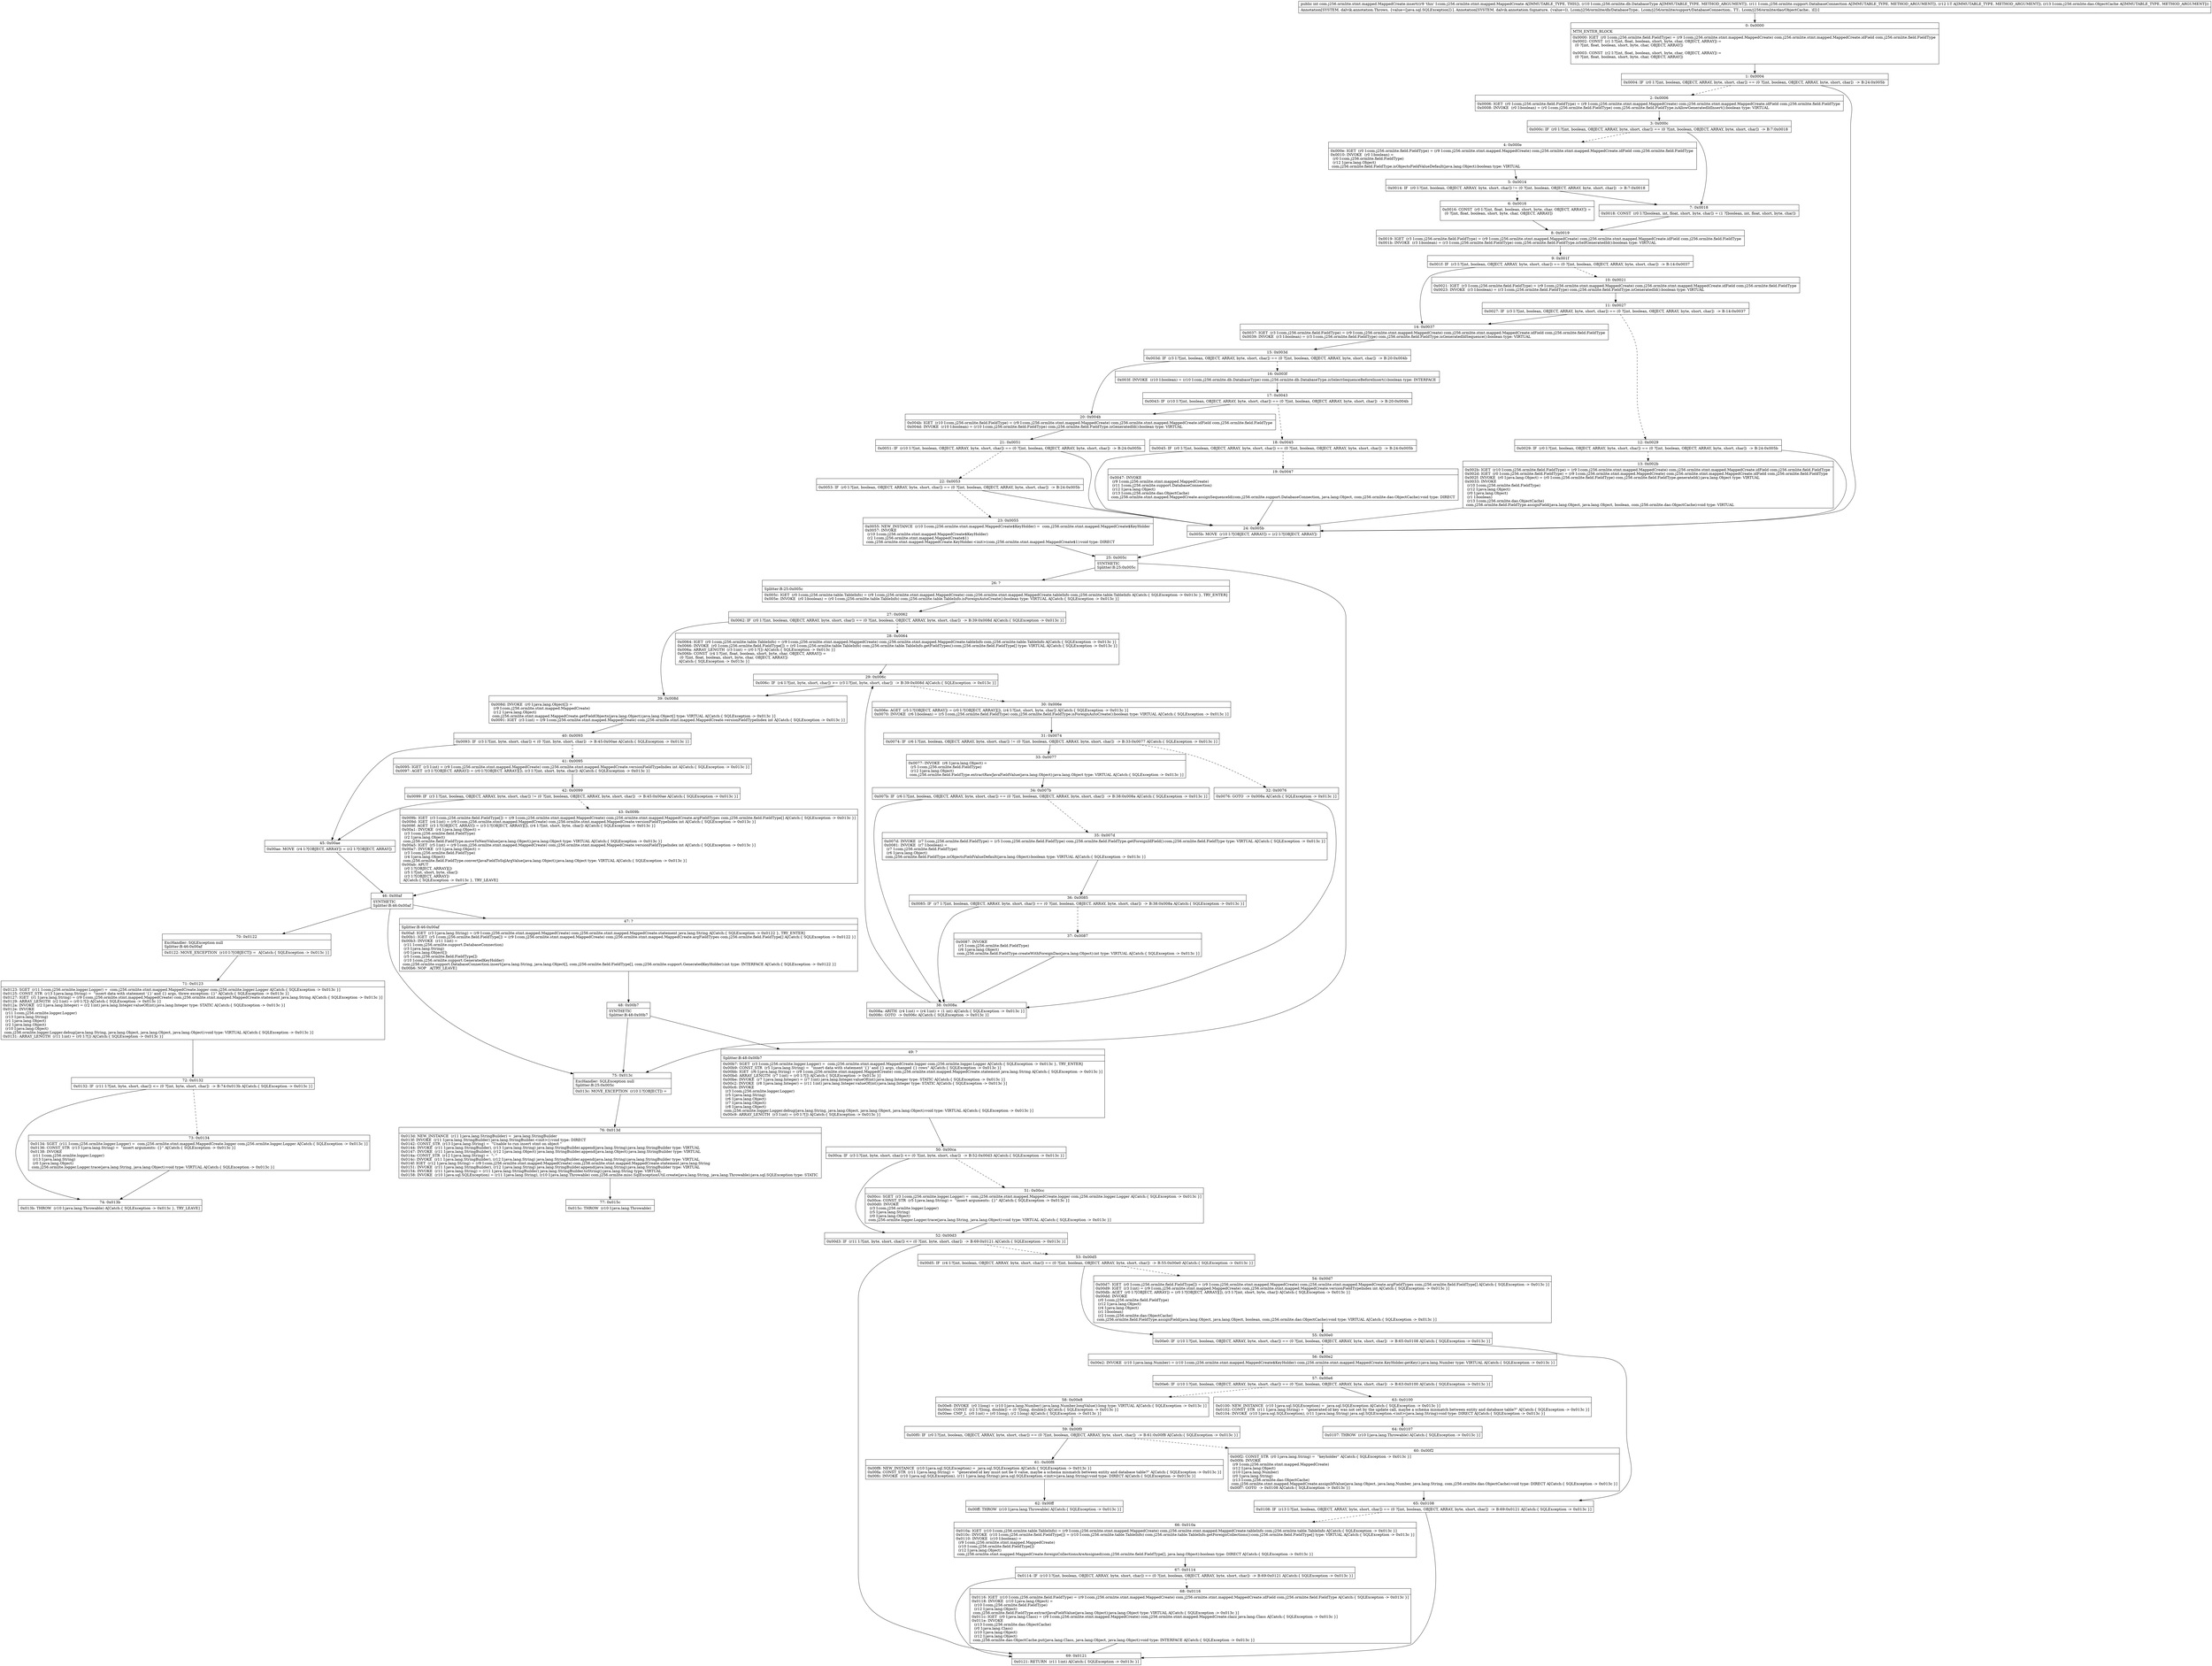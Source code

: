 digraph "CFG forcom.j256.ormlite.stmt.mapped.MappedCreate.insert(Lcom\/j256\/ormlite\/db\/DatabaseType;Lcom\/j256\/ormlite\/support\/DatabaseConnection;Ljava\/lang\/Object;Lcom\/j256\/ormlite\/dao\/ObjectCache;)I" {
Node_0 [shape=record,label="{0\:\ 0x0000|MTH_ENTER_BLOCK\l|0x0000: IGET  (r0 I:com.j256.ormlite.field.FieldType) = (r9 I:com.j256.ormlite.stmt.mapped.MappedCreate) com.j256.ormlite.stmt.mapped.MappedCreate.idField com.j256.ormlite.field.FieldType \l0x0002: CONST  (r1 I:?[int, float, boolean, short, byte, char, OBJECT, ARRAY]) = \l  (0 ?[int, float, boolean, short, byte, char, OBJECT, ARRAY])\l \l0x0003: CONST  (r2 I:?[int, float, boolean, short, byte, char, OBJECT, ARRAY]) = \l  (0 ?[int, float, boolean, short, byte, char, OBJECT, ARRAY])\l \l}"];
Node_1 [shape=record,label="{1\:\ 0x0004|0x0004: IF  (r0 I:?[int, boolean, OBJECT, ARRAY, byte, short, char]) == (0 ?[int, boolean, OBJECT, ARRAY, byte, short, char])  \-\> B:24:0x005b \l}"];
Node_2 [shape=record,label="{2\:\ 0x0006|0x0006: IGET  (r0 I:com.j256.ormlite.field.FieldType) = (r9 I:com.j256.ormlite.stmt.mapped.MappedCreate) com.j256.ormlite.stmt.mapped.MappedCreate.idField com.j256.ormlite.field.FieldType \l0x0008: INVOKE  (r0 I:boolean) = (r0 I:com.j256.ormlite.field.FieldType) com.j256.ormlite.field.FieldType.isAllowGeneratedIdInsert():boolean type: VIRTUAL \l}"];
Node_3 [shape=record,label="{3\:\ 0x000c|0x000c: IF  (r0 I:?[int, boolean, OBJECT, ARRAY, byte, short, char]) == (0 ?[int, boolean, OBJECT, ARRAY, byte, short, char])  \-\> B:7:0x0018 \l}"];
Node_4 [shape=record,label="{4\:\ 0x000e|0x000e: IGET  (r0 I:com.j256.ormlite.field.FieldType) = (r9 I:com.j256.ormlite.stmt.mapped.MappedCreate) com.j256.ormlite.stmt.mapped.MappedCreate.idField com.j256.ormlite.field.FieldType \l0x0010: INVOKE  (r0 I:boolean) = \l  (r0 I:com.j256.ormlite.field.FieldType)\l  (r12 I:java.lang.Object)\l com.j256.ormlite.field.FieldType.isObjectsFieldValueDefault(java.lang.Object):boolean type: VIRTUAL \l}"];
Node_5 [shape=record,label="{5\:\ 0x0014|0x0014: IF  (r0 I:?[int, boolean, OBJECT, ARRAY, byte, short, char]) != (0 ?[int, boolean, OBJECT, ARRAY, byte, short, char])  \-\> B:7:0x0018 \l}"];
Node_6 [shape=record,label="{6\:\ 0x0016|0x0016: CONST  (r0 I:?[int, float, boolean, short, byte, char, OBJECT, ARRAY]) = \l  (0 ?[int, float, boolean, short, byte, char, OBJECT, ARRAY])\l \l}"];
Node_7 [shape=record,label="{7\:\ 0x0018|0x0018: CONST  (r0 I:?[boolean, int, float, short, byte, char]) = (1 ?[boolean, int, float, short, byte, char]) \l}"];
Node_8 [shape=record,label="{8\:\ 0x0019|0x0019: IGET  (r3 I:com.j256.ormlite.field.FieldType) = (r9 I:com.j256.ormlite.stmt.mapped.MappedCreate) com.j256.ormlite.stmt.mapped.MappedCreate.idField com.j256.ormlite.field.FieldType \l0x001b: INVOKE  (r3 I:boolean) = (r3 I:com.j256.ormlite.field.FieldType) com.j256.ormlite.field.FieldType.isSelfGeneratedId():boolean type: VIRTUAL \l}"];
Node_9 [shape=record,label="{9\:\ 0x001f|0x001f: IF  (r3 I:?[int, boolean, OBJECT, ARRAY, byte, short, char]) == (0 ?[int, boolean, OBJECT, ARRAY, byte, short, char])  \-\> B:14:0x0037 \l}"];
Node_10 [shape=record,label="{10\:\ 0x0021|0x0021: IGET  (r3 I:com.j256.ormlite.field.FieldType) = (r9 I:com.j256.ormlite.stmt.mapped.MappedCreate) com.j256.ormlite.stmt.mapped.MappedCreate.idField com.j256.ormlite.field.FieldType \l0x0023: INVOKE  (r3 I:boolean) = (r3 I:com.j256.ormlite.field.FieldType) com.j256.ormlite.field.FieldType.isGeneratedId():boolean type: VIRTUAL \l}"];
Node_11 [shape=record,label="{11\:\ 0x0027|0x0027: IF  (r3 I:?[int, boolean, OBJECT, ARRAY, byte, short, char]) == (0 ?[int, boolean, OBJECT, ARRAY, byte, short, char])  \-\> B:14:0x0037 \l}"];
Node_12 [shape=record,label="{12\:\ 0x0029|0x0029: IF  (r0 I:?[int, boolean, OBJECT, ARRAY, byte, short, char]) == (0 ?[int, boolean, OBJECT, ARRAY, byte, short, char])  \-\> B:24:0x005b \l}"];
Node_13 [shape=record,label="{13\:\ 0x002b|0x002b: IGET  (r10 I:com.j256.ormlite.field.FieldType) = (r9 I:com.j256.ormlite.stmt.mapped.MappedCreate) com.j256.ormlite.stmt.mapped.MappedCreate.idField com.j256.ormlite.field.FieldType \l0x002d: IGET  (r0 I:com.j256.ormlite.field.FieldType) = (r9 I:com.j256.ormlite.stmt.mapped.MappedCreate) com.j256.ormlite.stmt.mapped.MappedCreate.idField com.j256.ormlite.field.FieldType \l0x002f: INVOKE  (r0 I:java.lang.Object) = (r0 I:com.j256.ormlite.field.FieldType) com.j256.ormlite.field.FieldType.generateId():java.lang.Object type: VIRTUAL \l0x0033: INVOKE  \l  (r10 I:com.j256.ormlite.field.FieldType)\l  (r12 I:java.lang.Object)\l  (r0 I:java.lang.Object)\l  (r1 I:boolean)\l  (r13 I:com.j256.ormlite.dao.ObjectCache)\l com.j256.ormlite.field.FieldType.assignField(java.lang.Object, java.lang.Object, boolean, com.j256.ormlite.dao.ObjectCache):void type: VIRTUAL \l}"];
Node_14 [shape=record,label="{14\:\ 0x0037|0x0037: IGET  (r3 I:com.j256.ormlite.field.FieldType) = (r9 I:com.j256.ormlite.stmt.mapped.MappedCreate) com.j256.ormlite.stmt.mapped.MappedCreate.idField com.j256.ormlite.field.FieldType \l0x0039: INVOKE  (r3 I:boolean) = (r3 I:com.j256.ormlite.field.FieldType) com.j256.ormlite.field.FieldType.isGeneratedIdSequence():boolean type: VIRTUAL \l}"];
Node_15 [shape=record,label="{15\:\ 0x003d|0x003d: IF  (r3 I:?[int, boolean, OBJECT, ARRAY, byte, short, char]) == (0 ?[int, boolean, OBJECT, ARRAY, byte, short, char])  \-\> B:20:0x004b \l}"];
Node_16 [shape=record,label="{16\:\ 0x003f|0x003f: INVOKE  (r10 I:boolean) = (r10 I:com.j256.ormlite.db.DatabaseType) com.j256.ormlite.db.DatabaseType.isSelectSequenceBeforeInsert():boolean type: INTERFACE \l}"];
Node_17 [shape=record,label="{17\:\ 0x0043|0x0043: IF  (r10 I:?[int, boolean, OBJECT, ARRAY, byte, short, char]) == (0 ?[int, boolean, OBJECT, ARRAY, byte, short, char])  \-\> B:20:0x004b \l}"];
Node_18 [shape=record,label="{18\:\ 0x0045|0x0045: IF  (r0 I:?[int, boolean, OBJECT, ARRAY, byte, short, char]) == (0 ?[int, boolean, OBJECT, ARRAY, byte, short, char])  \-\> B:24:0x005b \l}"];
Node_19 [shape=record,label="{19\:\ 0x0047|0x0047: INVOKE  \l  (r9 I:com.j256.ormlite.stmt.mapped.MappedCreate)\l  (r11 I:com.j256.ormlite.support.DatabaseConnection)\l  (r12 I:java.lang.Object)\l  (r13 I:com.j256.ormlite.dao.ObjectCache)\l com.j256.ormlite.stmt.mapped.MappedCreate.assignSequenceId(com.j256.ormlite.support.DatabaseConnection, java.lang.Object, com.j256.ormlite.dao.ObjectCache):void type: DIRECT \l}"];
Node_20 [shape=record,label="{20\:\ 0x004b|0x004b: IGET  (r10 I:com.j256.ormlite.field.FieldType) = (r9 I:com.j256.ormlite.stmt.mapped.MappedCreate) com.j256.ormlite.stmt.mapped.MappedCreate.idField com.j256.ormlite.field.FieldType \l0x004d: INVOKE  (r10 I:boolean) = (r10 I:com.j256.ormlite.field.FieldType) com.j256.ormlite.field.FieldType.isGeneratedId():boolean type: VIRTUAL \l}"];
Node_21 [shape=record,label="{21\:\ 0x0051|0x0051: IF  (r10 I:?[int, boolean, OBJECT, ARRAY, byte, short, char]) == (0 ?[int, boolean, OBJECT, ARRAY, byte, short, char])  \-\> B:24:0x005b \l}"];
Node_22 [shape=record,label="{22\:\ 0x0053|0x0053: IF  (r0 I:?[int, boolean, OBJECT, ARRAY, byte, short, char]) == (0 ?[int, boolean, OBJECT, ARRAY, byte, short, char])  \-\> B:24:0x005b \l}"];
Node_23 [shape=record,label="{23\:\ 0x0055|0x0055: NEW_INSTANCE  (r10 I:com.j256.ormlite.stmt.mapped.MappedCreate$KeyHolder) =  com.j256.ormlite.stmt.mapped.MappedCreate$KeyHolder \l0x0057: INVOKE  \l  (r10 I:com.j256.ormlite.stmt.mapped.MappedCreate$KeyHolder)\l  (r2 I:com.j256.ormlite.stmt.mapped.MappedCreate$1)\l com.j256.ormlite.stmt.mapped.MappedCreate.KeyHolder.\<init\>(com.j256.ormlite.stmt.mapped.MappedCreate$1):void type: DIRECT \l}"];
Node_24 [shape=record,label="{24\:\ 0x005b|0x005b: MOVE  (r10 I:?[OBJECT, ARRAY]) = (r2 I:?[OBJECT, ARRAY]) \l}"];
Node_25 [shape=record,label="{25\:\ 0x005c|SYNTHETIC\lSplitter:B:25:0x005c\l}"];
Node_26 [shape=record,label="{26\:\ ?|Splitter:B:25:0x005c\l|0x005c: IGET  (r0 I:com.j256.ormlite.table.TableInfo) = (r9 I:com.j256.ormlite.stmt.mapped.MappedCreate) com.j256.ormlite.stmt.mapped.MappedCreate.tableInfo com.j256.ormlite.table.TableInfo A[Catch:\{ SQLException \-\> 0x013c \}, TRY_ENTER]\l0x005e: INVOKE  (r0 I:boolean) = (r0 I:com.j256.ormlite.table.TableInfo) com.j256.ormlite.table.TableInfo.isForeignAutoCreate():boolean type: VIRTUAL A[Catch:\{ SQLException \-\> 0x013c \}]\l}"];
Node_27 [shape=record,label="{27\:\ 0x0062|0x0062: IF  (r0 I:?[int, boolean, OBJECT, ARRAY, byte, short, char]) == (0 ?[int, boolean, OBJECT, ARRAY, byte, short, char])  \-\> B:39:0x008d A[Catch:\{ SQLException \-\> 0x013c \}]\l}"];
Node_28 [shape=record,label="{28\:\ 0x0064|0x0064: IGET  (r0 I:com.j256.ormlite.table.TableInfo) = (r9 I:com.j256.ormlite.stmt.mapped.MappedCreate) com.j256.ormlite.stmt.mapped.MappedCreate.tableInfo com.j256.ormlite.table.TableInfo A[Catch:\{ SQLException \-\> 0x013c \}]\l0x0066: INVOKE  (r0 I:com.j256.ormlite.field.FieldType[]) = (r0 I:com.j256.ormlite.table.TableInfo) com.j256.ormlite.table.TableInfo.getFieldTypes():com.j256.ormlite.field.FieldType[] type: VIRTUAL A[Catch:\{ SQLException \-\> 0x013c \}]\l0x006a: ARRAY_LENGTH  (r3 I:int) = (r0 I:?[]) A[Catch:\{ SQLException \-\> 0x013c \}]\l0x006b: CONST  (r4 I:?[int, float, boolean, short, byte, char, OBJECT, ARRAY]) = \l  (0 ?[int, float, boolean, short, byte, char, OBJECT, ARRAY])\l A[Catch:\{ SQLException \-\> 0x013c \}]\l}"];
Node_29 [shape=record,label="{29\:\ 0x006c|0x006c: IF  (r4 I:?[int, byte, short, char]) \>= (r3 I:?[int, byte, short, char])  \-\> B:39:0x008d A[Catch:\{ SQLException \-\> 0x013c \}]\l}"];
Node_30 [shape=record,label="{30\:\ 0x006e|0x006e: AGET  (r5 I:?[OBJECT, ARRAY]) = (r0 I:?[OBJECT, ARRAY][]), (r4 I:?[int, short, byte, char]) A[Catch:\{ SQLException \-\> 0x013c \}]\l0x0070: INVOKE  (r6 I:boolean) = (r5 I:com.j256.ormlite.field.FieldType) com.j256.ormlite.field.FieldType.isForeignAutoCreate():boolean type: VIRTUAL A[Catch:\{ SQLException \-\> 0x013c \}]\l}"];
Node_31 [shape=record,label="{31\:\ 0x0074|0x0074: IF  (r6 I:?[int, boolean, OBJECT, ARRAY, byte, short, char]) != (0 ?[int, boolean, OBJECT, ARRAY, byte, short, char])  \-\> B:33:0x0077 A[Catch:\{ SQLException \-\> 0x013c \}]\l}"];
Node_32 [shape=record,label="{32\:\ 0x0076|0x0076: GOTO  \-\> 0x008a A[Catch:\{ SQLException \-\> 0x013c \}]\l}"];
Node_33 [shape=record,label="{33\:\ 0x0077|0x0077: INVOKE  (r6 I:java.lang.Object) = \l  (r5 I:com.j256.ormlite.field.FieldType)\l  (r12 I:java.lang.Object)\l com.j256.ormlite.field.FieldType.extractRawJavaFieldValue(java.lang.Object):java.lang.Object type: VIRTUAL A[Catch:\{ SQLException \-\> 0x013c \}]\l}"];
Node_34 [shape=record,label="{34\:\ 0x007b|0x007b: IF  (r6 I:?[int, boolean, OBJECT, ARRAY, byte, short, char]) == (0 ?[int, boolean, OBJECT, ARRAY, byte, short, char])  \-\> B:38:0x008a A[Catch:\{ SQLException \-\> 0x013c \}]\l}"];
Node_35 [shape=record,label="{35\:\ 0x007d|0x007d: INVOKE  (r7 I:com.j256.ormlite.field.FieldType) = (r5 I:com.j256.ormlite.field.FieldType) com.j256.ormlite.field.FieldType.getForeignIdField():com.j256.ormlite.field.FieldType type: VIRTUAL A[Catch:\{ SQLException \-\> 0x013c \}]\l0x0081: INVOKE  (r7 I:boolean) = \l  (r7 I:com.j256.ormlite.field.FieldType)\l  (r6 I:java.lang.Object)\l com.j256.ormlite.field.FieldType.isObjectsFieldValueDefault(java.lang.Object):boolean type: VIRTUAL A[Catch:\{ SQLException \-\> 0x013c \}]\l}"];
Node_36 [shape=record,label="{36\:\ 0x0085|0x0085: IF  (r7 I:?[int, boolean, OBJECT, ARRAY, byte, short, char]) == (0 ?[int, boolean, OBJECT, ARRAY, byte, short, char])  \-\> B:38:0x008a A[Catch:\{ SQLException \-\> 0x013c \}]\l}"];
Node_37 [shape=record,label="{37\:\ 0x0087|0x0087: INVOKE  \l  (r5 I:com.j256.ormlite.field.FieldType)\l  (r6 I:java.lang.Object)\l com.j256.ormlite.field.FieldType.createWithForeignDao(java.lang.Object):int type: VIRTUAL A[Catch:\{ SQLException \-\> 0x013c \}]\l}"];
Node_38 [shape=record,label="{38\:\ 0x008a|0x008a: ARITH  (r4 I:int) = (r4 I:int) + (1 int) A[Catch:\{ SQLException \-\> 0x013c \}]\l0x008c: GOTO  \-\> 0x006c A[Catch:\{ SQLException \-\> 0x013c \}]\l}"];
Node_39 [shape=record,label="{39\:\ 0x008d|0x008d: INVOKE  (r0 I:java.lang.Object[]) = \l  (r9 I:com.j256.ormlite.stmt.mapped.MappedCreate)\l  (r12 I:java.lang.Object)\l com.j256.ormlite.stmt.mapped.MappedCreate.getFieldObjects(java.lang.Object):java.lang.Object[] type: VIRTUAL A[Catch:\{ SQLException \-\> 0x013c \}]\l0x0091: IGET  (r3 I:int) = (r9 I:com.j256.ormlite.stmt.mapped.MappedCreate) com.j256.ormlite.stmt.mapped.MappedCreate.versionFieldTypeIndex int A[Catch:\{ SQLException \-\> 0x013c \}]\l}"];
Node_40 [shape=record,label="{40\:\ 0x0093|0x0093: IF  (r3 I:?[int, byte, short, char]) \< (0 ?[int, byte, short, char])  \-\> B:45:0x00ae A[Catch:\{ SQLException \-\> 0x013c \}]\l}"];
Node_41 [shape=record,label="{41\:\ 0x0095|0x0095: IGET  (r3 I:int) = (r9 I:com.j256.ormlite.stmt.mapped.MappedCreate) com.j256.ormlite.stmt.mapped.MappedCreate.versionFieldTypeIndex int A[Catch:\{ SQLException \-\> 0x013c \}]\l0x0097: AGET  (r3 I:?[OBJECT, ARRAY]) = (r0 I:?[OBJECT, ARRAY][]), (r3 I:?[int, short, byte, char]) A[Catch:\{ SQLException \-\> 0x013c \}]\l}"];
Node_42 [shape=record,label="{42\:\ 0x0099|0x0099: IF  (r3 I:?[int, boolean, OBJECT, ARRAY, byte, short, char]) != (0 ?[int, boolean, OBJECT, ARRAY, byte, short, char])  \-\> B:45:0x00ae A[Catch:\{ SQLException \-\> 0x013c \}]\l}"];
Node_43 [shape=record,label="{43\:\ 0x009b|0x009b: IGET  (r3 I:com.j256.ormlite.field.FieldType[]) = (r9 I:com.j256.ormlite.stmt.mapped.MappedCreate) com.j256.ormlite.stmt.mapped.MappedCreate.argFieldTypes com.j256.ormlite.field.FieldType[] A[Catch:\{ SQLException \-\> 0x013c \}]\l0x009d: IGET  (r4 I:int) = (r9 I:com.j256.ormlite.stmt.mapped.MappedCreate) com.j256.ormlite.stmt.mapped.MappedCreate.versionFieldTypeIndex int A[Catch:\{ SQLException \-\> 0x013c \}]\l0x009f: AGET  (r3 I:?[OBJECT, ARRAY]) = (r3 I:?[OBJECT, ARRAY][]), (r4 I:?[int, short, byte, char]) A[Catch:\{ SQLException \-\> 0x013c \}]\l0x00a1: INVOKE  (r4 I:java.lang.Object) = \l  (r3 I:com.j256.ormlite.field.FieldType)\l  (r2 I:java.lang.Object)\l com.j256.ormlite.field.FieldType.moveToNextValue(java.lang.Object):java.lang.Object type: VIRTUAL A[Catch:\{ SQLException \-\> 0x013c \}]\l0x00a5: IGET  (r5 I:int) = (r9 I:com.j256.ormlite.stmt.mapped.MappedCreate) com.j256.ormlite.stmt.mapped.MappedCreate.versionFieldTypeIndex int A[Catch:\{ SQLException \-\> 0x013c \}]\l0x00a7: INVOKE  (r3 I:java.lang.Object) = \l  (r3 I:com.j256.ormlite.field.FieldType)\l  (r4 I:java.lang.Object)\l com.j256.ormlite.field.FieldType.convertJavaFieldToSqlArgValue(java.lang.Object):java.lang.Object type: VIRTUAL A[Catch:\{ SQLException \-\> 0x013c \}]\l0x00ab: APUT  \l  (r0 I:?[OBJECT, ARRAY][])\l  (r5 I:?[int, short, byte, char])\l  (r3 I:?[OBJECT, ARRAY])\l A[Catch:\{ SQLException \-\> 0x013c \}, TRY_LEAVE]\l}"];
Node_45 [shape=record,label="{45\:\ 0x00ae|0x00ae: MOVE  (r4 I:?[OBJECT, ARRAY]) = (r2 I:?[OBJECT, ARRAY]) \l}"];
Node_46 [shape=record,label="{46\:\ 0x00af|SYNTHETIC\lSplitter:B:46:0x00af\l}"];
Node_47 [shape=record,label="{47\:\ ?|Splitter:B:46:0x00af\l|0x00af: IGET  (r3 I:java.lang.String) = (r9 I:com.j256.ormlite.stmt.mapped.MappedCreate) com.j256.ormlite.stmt.mapped.MappedCreate.statement java.lang.String A[Catch:\{ SQLException \-\> 0x0122 \}, TRY_ENTER]\l0x00b1: IGET  (r5 I:com.j256.ormlite.field.FieldType[]) = (r9 I:com.j256.ormlite.stmt.mapped.MappedCreate) com.j256.ormlite.stmt.mapped.MappedCreate.argFieldTypes com.j256.ormlite.field.FieldType[] A[Catch:\{ SQLException \-\> 0x0122 \}]\l0x00b3: INVOKE  (r11 I:int) = \l  (r11 I:com.j256.ormlite.support.DatabaseConnection)\l  (r3 I:java.lang.String)\l  (r0 I:java.lang.Object[])\l  (r5 I:com.j256.ormlite.field.FieldType[])\l  (r10 I:com.j256.ormlite.support.GeneratedKeyHolder)\l com.j256.ormlite.support.DatabaseConnection.insert(java.lang.String, java.lang.Object[], com.j256.ormlite.field.FieldType[], com.j256.ormlite.support.GeneratedKeyHolder):int type: INTERFACE A[Catch:\{ SQLException \-\> 0x0122 \}]\l0x00b6: NOP   A[TRY_LEAVE]\l}"];
Node_48 [shape=record,label="{48\:\ 0x00b7|SYNTHETIC\lSplitter:B:48:0x00b7\l}"];
Node_49 [shape=record,label="{49\:\ ?|Splitter:B:48:0x00b7\l|0x00b7: SGET  (r3 I:com.j256.ormlite.logger.Logger) =  com.j256.ormlite.stmt.mapped.MappedCreate.logger com.j256.ormlite.logger.Logger A[Catch:\{ SQLException \-\> 0x013c \}, TRY_ENTER]\l0x00b9: CONST_STR  (r5 I:java.lang.String) =  \"insert data with statement '\{\}' and \{\} args, changed \{\} rows\" A[Catch:\{ SQLException \-\> 0x013c \}]\l0x00bb: IGET  (r6 I:java.lang.String) = (r9 I:com.j256.ormlite.stmt.mapped.MappedCreate) com.j256.ormlite.stmt.mapped.MappedCreate.statement java.lang.String A[Catch:\{ SQLException \-\> 0x013c \}]\l0x00bd: ARRAY_LENGTH  (r7 I:int) = (r0 I:?[]) A[Catch:\{ SQLException \-\> 0x013c \}]\l0x00be: INVOKE  (r7 I:java.lang.Integer) = (r7 I:int) java.lang.Integer.valueOf(int):java.lang.Integer type: STATIC A[Catch:\{ SQLException \-\> 0x013c \}]\l0x00c2: INVOKE  (r8 I:java.lang.Integer) = (r11 I:int) java.lang.Integer.valueOf(int):java.lang.Integer type: STATIC A[Catch:\{ SQLException \-\> 0x013c \}]\l0x00c6: INVOKE  \l  (r3 I:com.j256.ormlite.logger.Logger)\l  (r5 I:java.lang.String)\l  (r6 I:java.lang.Object)\l  (r7 I:java.lang.Object)\l  (r8 I:java.lang.Object)\l com.j256.ormlite.logger.Logger.debug(java.lang.String, java.lang.Object, java.lang.Object, java.lang.Object):void type: VIRTUAL A[Catch:\{ SQLException \-\> 0x013c \}]\l0x00c9: ARRAY_LENGTH  (r3 I:int) = (r0 I:?[]) A[Catch:\{ SQLException \-\> 0x013c \}]\l}"];
Node_50 [shape=record,label="{50\:\ 0x00ca|0x00ca: IF  (r3 I:?[int, byte, short, char]) \<= (0 ?[int, byte, short, char])  \-\> B:52:0x00d3 A[Catch:\{ SQLException \-\> 0x013c \}]\l}"];
Node_51 [shape=record,label="{51\:\ 0x00cc|0x00cc: SGET  (r3 I:com.j256.ormlite.logger.Logger) =  com.j256.ormlite.stmt.mapped.MappedCreate.logger com.j256.ormlite.logger.Logger A[Catch:\{ SQLException \-\> 0x013c \}]\l0x00ce: CONST_STR  (r5 I:java.lang.String) =  \"insert arguments: \{\}\" A[Catch:\{ SQLException \-\> 0x013c \}]\l0x00d0: INVOKE  \l  (r3 I:com.j256.ormlite.logger.Logger)\l  (r5 I:java.lang.String)\l  (r0 I:java.lang.Object)\l com.j256.ormlite.logger.Logger.trace(java.lang.String, java.lang.Object):void type: VIRTUAL A[Catch:\{ SQLException \-\> 0x013c \}]\l}"];
Node_52 [shape=record,label="{52\:\ 0x00d3|0x00d3: IF  (r11 I:?[int, byte, short, char]) \<= (0 ?[int, byte, short, char])  \-\> B:69:0x0121 A[Catch:\{ SQLException \-\> 0x013c \}]\l}"];
Node_53 [shape=record,label="{53\:\ 0x00d5|0x00d5: IF  (r4 I:?[int, boolean, OBJECT, ARRAY, byte, short, char]) == (0 ?[int, boolean, OBJECT, ARRAY, byte, short, char])  \-\> B:55:0x00e0 A[Catch:\{ SQLException \-\> 0x013c \}]\l}"];
Node_54 [shape=record,label="{54\:\ 0x00d7|0x00d7: IGET  (r0 I:com.j256.ormlite.field.FieldType[]) = (r9 I:com.j256.ormlite.stmt.mapped.MappedCreate) com.j256.ormlite.stmt.mapped.MappedCreate.argFieldTypes com.j256.ormlite.field.FieldType[] A[Catch:\{ SQLException \-\> 0x013c \}]\l0x00d9: IGET  (r3 I:int) = (r9 I:com.j256.ormlite.stmt.mapped.MappedCreate) com.j256.ormlite.stmt.mapped.MappedCreate.versionFieldTypeIndex int A[Catch:\{ SQLException \-\> 0x013c \}]\l0x00db: AGET  (r0 I:?[OBJECT, ARRAY]) = (r0 I:?[OBJECT, ARRAY][]), (r3 I:?[int, short, byte, char]) A[Catch:\{ SQLException \-\> 0x013c \}]\l0x00dd: INVOKE  \l  (r0 I:com.j256.ormlite.field.FieldType)\l  (r12 I:java.lang.Object)\l  (r4 I:java.lang.Object)\l  (r1 I:boolean)\l  (r2 I:com.j256.ormlite.dao.ObjectCache)\l com.j256.ormlite.field.FieldType.assignField(java.lang.Object, java.lang.Object, boolean, com.j256.ormlite.dao.ObjectCache):void type: VIRTUAL A[Catch:\{ SQLException \-\> 0x013c \}]\l}"];
Node_55 [shape=record,label="{55\:\ 0x00e0|0x00e0: IF  (r10 I:?[int, boolean, OBJECT, ARRAY, byte, short, char]) == (0 ?[int, boolean, OBJECT, ARRAY, byte, short, char])  \-\> B:65:0x0108 A[Catch:\{ SQLException \-\> 0x013c \}]\l}"];
Node_56 [shape=record,label="{56\:\ 0x00e2|0x00e2: INVOKE  (r10 I:java.lang.Number) = (r10 I:com.j256.ormlite.stmt.mapped.MappedCreate$KeyHolder) com.j256.ormlite.stmt.mapped.MappedCreate.KeyHolder.getKey():java.lang.Number type: VIRTUAL A[Catch:\{ SQLException \-\> 0x013c \}]\l}"];
Node_57 [shape=record,label="{57\:\ 0x00e6|0x00e6: IF  (r10 I:?[int, boolean, OBJECT, ARRAY, byte, short, char]) == (0 ?[int, boolean, OBJECT, ARRAY, byte, short, char])  \-\> B:63:0x0100 A[Catch:\{ SQLException \-\> 0x013c \}]\l}"];
Node_58 [shape=record,label="{58\:\ 0x00e8|0x00e8: INVOKE  (r0 I:long) = (r10 I:java.lang.Number) java.lang.Number.longValue():long type: VIRTUAL A[Catch:\{ SQLException \-\> 0x013c \}]\l0x00ec: CONST  (r2 I:?[long, double]) = (0 ?[long, double]) A[Catch:\{ SQLException \-\> 0x013c \}]\l0x00ee: CMP_L  (r0 I:int) = (r0 I:long), (r2 I:long) A[Catch:\{ SQLException \-\> 0x013c \}]\l}"];
Node_59 [shape=record,label="{59\:\ 0x00f0|0x00f0: IF  (r0 I:?[int, boolean, OBJECT, ARRAY, byte, short, char]) == (0 ?[int, boolean, OBJECT, ARRAY, byte, short, char])  \-\> B:61:0x00f8 A[Catch:\{ SQLException \-\> 0x013c \}]\l}"];
Node_60 [shape=record,label="{60\:\ 0x00f2|0x00f2: CONST_STR  (r0 I:java.lang.String) =  \"keyholder\" A[Catch:\{ SQLException \-\> 0x013c \}]\l0x00f4: INVOKE  \l  (r9 I:com.j256.ormlite.stmt.mapped.MappedCreate)\l  (r12 I:java.lang.Object)\l  (r10 I:java.lang.Number)\l  (r0 I:java.lang.String)\l  (r13 I:com.j256.ormlite.dao.ObjectCache)\l com.j256.ormlite.stmt.mapped.MappedCreate.assignIdValue(java.lang.Object, java.lang.Number, java.lang.String, com.j256.ormlite.dao.ObjectCache):void type: DIRECT A[Catch:\{ SQLException \-\> 0x013c \}]\l0x00f7: GOTO  \-\> 0x0108 A[Catch:\{ SQLException \-\> 0x013c \}]\l}"];
Node_61 [shape=record,label="{61\:\ 0x00f8|0x00f8: NEW_INSTANCE  (r10 I:java.sql.SQLException) =  java.sql.SQLException A[Catch:\{ SQLException \-\> 0x013c \}]\l0x00fa: CONST_STR  (r11 I:java.lang.String) =  \"generated\-id key must not be 0 value, maybe a schema mismatch between entity and database table?\" A[Catch:\{ SQLException \-\> 0x013c \}]\l0x00fc: INVOKE  (r10 I:java.sql.SQLException), (r11 I:java.lang.String) java.sql.SQLException.\<init\>(java.lang.String):void type: DIRECT A[Catch:\{ SQLException \-\> 0x013c \}]\l}"];
Node_62 [shape=record,label="{62\:\ 0x00ff|0x00ff: THROW  (r10 I:java.lang.Throwable) A[Catch:\{ SQLException \-\> 0x013c \}]\l}"];
Node_63 [shape=record,label="{63\:\ 0x0100|0x0100: NEW_INSTANCE  (r10 I:java.sql.SQLException) =  java.sql.SQLException A[Catch:\{ SQLException \-\> 0x013c \}]\l0x0102: CONST_STR  (r11 I:java.lang.String) =  \"generated\-id key was not set by the update call, maybe a schema mismatch between entity and database table?\" A[Catch:\{ SQLException \-\> 0x013c \}]\l0x0104: INVOKE  (r10 I:java.sql.SQLException), (r11 I:java.lang.String) java.sql.SQLException.\<init\>(java.lang.String):void type: DIRECT A[Catch:\{ SQLException \-\> 0x013c \}]\l}"];
Node_64 [shape=record,label="{64\:\ 0x0107|0x0107: THROW  (r10 I:java.lang.Throwable) A[Catch:\{ SQLException \-\> 0x013c \}]\l}"];
Node_65 [shape=record,label="{65\:\ 0x0108|0x0108: IF  (r13 I:?[int, boolean, OBJECT, ARRAY, byte, short, char]) == (0 ?[int, boolean, OBJECT, ARRAY, byte, short, char])  \-\> B:69:0x0121 A[Catch:\{ SQLException \-\> 0x013c \}]\l}"];
Node_66 [shape=record,label="{66\:\ 0x010a|0x010a: IGET  (r10 I:com.j256.ormlite.table.TableInfo) = (r9 I:com.j256.ormlite.stmt.mapped.MappedCreate) com.j256.ormlite.stmt.mapped.MappedCreate.tableInfo com.j256.ormlite.table.TableInfo A[Catch:\{ SQLException \-\> 0x013c \}]\l0x010c: INVOKE  (r10 I:com.j256.ormlite.field.FieldType[]) = (r10 I:com.j256.ormlite.table.TableInfo) com.j256.ormlite.table.TableInfo.getForeignCollections():com.j256.ormlite.field.FieldType[] type: VIRTUAL A[Catch:\{ SQLException \-\> 0x013c \}]\l0x0110: INVOKE  (r10 I:boolean) = \l  (r9 I:com.j256.ormlite.stmt.mapped.MappedCreate)\l  (r10 I:com.j256.ormlite.field.FieldType[])\l  (r12 I:java.lang.Object)\l com.j256.ormlite.stmt.mapped.MappedCreate.foreignCollectionsAreAssigned(com.j256.ormlite.field.FieldType[], java.lang.Object):boolean type: DIRECT A[Catch:\{ SQLException \-\> 0x013c \}]\l}"];
Node_67 [shape=record,label="{67\:\ 0x0114|0x0114: IF  (r10 I:?[int, boolean, OBJECT, ARRAY, byte, short, char]) == (0 ?[int, boolean, OBJECT, ARRAY, byte, short, char])  \-\> B:69:0x0121 A[Catch:\{ SQLException \-\> 0x013c \}]\l}"];
Node_68 [shape=record,label="{68\:\ 0x0116|0x0116: IGET  (r10 I:com.j256.ormlite.field.FieldType) = (r9 I:com.j256.ormlite.stmt.mapped.MappedCreate) com.j256.ormlite.stmt.mapped.MappedCreate.idField com.j256.ormlite.field.FieldType A[Catch:\{ SQLException \-\> 0x013c \}]\l0x0118: INVOKE  (r10 I:java.lang.Object) = \l  (r10 I:com.j256.ormlite.field.FieldType)\l  (r12 I:java.lang.Object)\l com.j256.ormlite.field.FieldType.extractJavaFieldValue(java.lang.Object):java.lang.Object type: VIRTUAL A[Catch:\{ SQLException \-\> 0x013c \}]\l0x011c: IGET  (r0 I:java.lang.Class) = (r9 I:com.j256.ormlite.stmt.mapped.MappedCreate) com.j256.ormlite.stmt.mapped.MappedCreate.clazz java.lang.Class A[Catch:\{ SQLException \-\> 0x013c \}]\l0x011e: INVOKE  \l  (r13 I:com.j256.ormlite.dao.ObjectCache)\l  (r0 I:java.lang.Class)\l  (r10 I:java.lang.Object)\l  (r12 I:java.lang.Object)\l com.j256.ormlite.dao.ObjectCache.put(java.lang.Class, java.lang.Object, java.lang.Object):void type: INTERFACE A[Catch:\{ SQLException \-\> 0x013c \}]\l}"];
Node_69 [shape=record,label="{69\:\ 0x0121|0x0121: RETURN  (r11 I:int) A[Catch:\{ SQLException \-\> 0x013c \}]\l}"];
Node_70 [shape=record,label="{70\:\ 0x0122|ExcHandler: SQLException null\lSplitter:B:46:0x00af\l|0x0122: MOVE_EXCEPTION  (r10 I:?[OBJECT]) =  A[Catch:\{ SQLException \-\> 0x013c \}]\l}"];
Node_71 [shape=record,label="{71\:\ 0x0123|0x0123: SGET  (r11 I:com.j256.ormlite.logger.Logger) =  com.j256.ormlite.stmt.mapped.MappedCreate.logger com.j256.ormlite.logger.Logger A[Catch:\{ SQLException \-\> 0x013c \}]\l0x0125: CONST_STR  (r13 I:java.lang.String) =  \"insert data with statement '\{\}' and \{\} args, threw exception: \{\}\" A[Catch:\{ SQLException \-\> 0x013c \}]\l0x0127: IGET  (r1 I:java.lang.String) = (r9 I:com.j256.ormlite.stmt.mapped.MappedCreate) com.j256.ormlite.stmt.mapped.MappedCreate.statement java.lang.String A[Catch:\{ SQLException \-\> 0x013c \}]\l0x0129: ARRAY_LENGTH  (r2 I:int) = (r0 I:?[]) A[Catch:\{ SQLException \-\> 0x013c \}]\l0x012a: INVOKE  (r2 I:java.lang.Integer) = (r2 I:int) java.lang.Integer.valueOf(int):java.lang.Integer type: STATIC A[Catch:\{ SQLException \-\> 0x013c \}]\l0x012e: INVOKE  \l  (r11 I:com.j256.ormlite.logger.Logger)\l  (r13 I:java.lang.String)\l  (r1 I:java.lang.Object)\l  (r2 I:java.lang.Object)\l  (r10 I:java.lang.Object)\l com.j256.ormlite.logger.Logger.debug(java.lang.String, java.lang.Object, java.lang.Object, java.lang.Object):void type: VIRTUAL A[Catch:\{ SQLException \-\> 0x013c \}]\l0x0131: ARRAY_LENGTH  (r11 I:int) = (r0 I:?[]) A[Catch:\{ SQLException \-\> 0x013c \}]\l}"];
Node_72 [shape=record,label="{72\:\ 0x0132|0x0132: IF  (r11 I:?[int, byte, short, char]) \<= (0 ?[int, byte, short, char])  \-\> B:74:0x013b A[Catch:\{ SQLException \-\> 0x013c \}]\l}"];
Node_73 [shape=record,label="{73\:\ 0x0134|0x0134: SGET  (r11 I:com.j256.ormlite.logger.Logger) =  com.j256.ormlite.stmt.mapped.MappedCreate.logger com.j256.ormlite.logger.Logger A[Catch:\{ SQLException \-\> 0x013c \}]\l0x0136: CONST_STR  (r13 I:java.lang.String) =  \"insert arguments: \{\}\" A[Catch:\{ SQLException \-\> 0x013c \}]\l0x0138: INVOKE  \l  (r11 I:com.j256.ormlite.logger.Logger)\l  (r13 I:java.lang.String)\l  (r0 I:java.lang.Object)\l com.j256.ormlite.logger.Logger.trace(java.lang.String, java.lang.Object):void type: VIRTUAL A[Catch:\{ SQLException \-\> 0x013c \}]\l}"];
Node_74 [shape=record,label="{74\:\ 0x013b|0x013b: THROW  (r10 I:java.lang.Throwable) A[Catch:\{ SQLException \-\> 0x013c \}, TRY_LEAVE]\l}"];
Node_75 [shape=record,label="{75\:\ 0x013c|ExcHandler: SQLException null\lSplitter:B:25:0x005c\l|0x013c: MOVE_EXCEPTION  (r10 I:?[OBJECT]) =  \l}"];
Node_76 [shape=record,label="{76\:\ 0x013d|0x013d: NEW_INSTANCE  (r11 I:java.lang.StringBuilder) =  java.lang.StringBuilder \l0x013f: INVOKE  (r11 I:java.lang.StringBuilder) java.lang.StringBuilder.\<init\>():void type: DIRECT \l0x0142: CONST_STR  (r13 I:java.lang.String) =  \"Unable to run insert stmt on object \" \l0x0144: INVOKE  (r11 I:java.lang.StringBuilder), (r13 I:java.lang.String) java.lang.StringBuilder.append(java.lang.String):java.lang.StringBuilder type: VIRTUAL \l0x0147: INVOKE  (r11 I:java.lang.StringBuilder), (r12 I:java.lang.Object) java.lang.StringBuilder.append(java.lang.Object):java.lang.StringBuilder type: VIRTUAL \l0x014a: CONST_STR  (r12 I:java.lang.String) =  \": \" \l0x014c: INVOKE  (r11 I:java.lang.StringBuilder), (r12 I:java.lang.String) java.lang.StringBuilder.append(java.lang.String):java.lang.StringBuilder type: VIRTUAL \l0x014f: IGET  (r12 I:java.lang.String) = (r9 I:com.j256.ormlite.stmt.mapped.MappedCreate) com.j256.ormlite.stmt.mapped.MappedCreate.statement java.lang.String \l0x0151: INVOKE  (r11 I:java.lang.StringBuilder), (r12 I:java.lang.String) java.lang.StringBuilder.append(java.lang.String):java.lang.StringBuilder type: VIRTUAL \l0x0154: INVOKE  (r11 I:java.lang.String) = (r11 I:java.lang.StringBuilder) java.lang.StringBuilder.toString():java.lang.String type: VIRTUAL \l0x0158: INVOKE  (r10 I:java.sql.SQLException) = (r11 I:java.lang.String), (r10 I:java.lang.Throwable) com.j256.ormlite.misc.SqlExceptionUtil.create(java.lang.String, java.lang.Throwable):java.sql.SQLException type: STATIC \l}"];
Node_77 [shape=record,label="{77\:\ 0x015c|0x015c: THROW  (r10 I:java.lang.Throwable) \l}"];
MethodNode[shape=record,label="{public int com.j256.ormlite.stmt.mapped.MappedCreate.insert((r9 'this' I:com.j256.ormlite.stmt.mapped.MappedCreate A[IMMUTABLE_TYPE, THIS]), (r10 I:com.j256.ormlite.db.DatabaseType A[IMMUTABLE_TYPE, METHOD_ARGUMENT]), (r11 I:com.j256.ormlite.support.DatabaseConnection A[IMMUTABLE_TYPE, METHOD_ARGUMENT]), (r12 I:T A[IMMUTABLE_TYPE, METHOD_ARGUMENT]), (r13 I:com.j256.ormlite.dao.ObjectCache A[IMMUTABLE_TYPE, METHOD_ARGUMENT]))  | Annotation[SYSTEM, dalvik.annotation.Throws, \{value=[java.sql.SQLException]\}], Annotation[SYSTEM, dalvik.annotation.Signature, \{value=[(, Lcom\/j256\/ormlite\/db\/DatabaseType;, Lcom\/j256\/ormlite\/support\/DatabaseConnection;, TT;, Lcom\/j256\/ormlite\/dao\/ObjectCache;, )I]\}]\l}"];
MethodNode -> Node_0;
Node_0 -> Node_1;
Node_1 -> Node_2[style=dashed];
Node_1 -> Node_24;
Node_2 -> Node_3;
Node_3 -> Node_4[style=dashed];
Node_3 -> Node_7;
Node_4 -> Node_5;
Node_5 -> Node_6[style=dashed];
Node_5 -> Node_7;
Node_6 -> Node_8;
Node_7 -> Node_8;
Node_8 -> Node_9;
Node_9 -> Node_10[style=dashed];
Node_9 -> Node_14;
Node_10 -> Node_11;
Node_11 -> Node_12[style=dashed];
Node_11 -> Node_14;
Node_12 -> Node_13[style=dashed];
Node_12 -> Node_24;
Node_13 -> Node_24;
Node_14 -> Node_15;
Node_15 -> Node_16[style=dashed];
Node_15 -> Node_20;
Node_16 -> Node_17;
Node_17 -> Node_18[style=dashed];
Node_17 -> Node_20;
Node_18 -> Node_19[style=dashed];
Node_18 -> Node_24;
Node_19 -> Node_24;
Node_20 -> Node_21;
Node_21 -> Node_22[style=dashed];
Node_21 -> Node_24;
Node_22 -> Node_23[style=dashed];
Node_22 -> Node_24;
Node_23 -> Node_25;
Node_24 -> Node_25;
Node_25 -> Node_26;
Node_25 -> Node_75;
Node_26 -> Node_27;
Node_27 -> Node_28[style=dashed];
Node_27 -> Node_39;
Node_28 -> Node_29;
Node_29 -> Node_30[style=dashed];
Node_29 -> Node_39;
Node_30 -> Node_31;
Node_31 -> Node_32[style=dashed];
Node_31 -> Node_33;
Node_32 -> Node_38;
Node_33 -> Node_34;
Node_34 -> Node_35[style=dashed];
Node_34 -> Node_38;
Node_35 -> Node_36;
Node_36 -> Node_37[style=dashed];
Node_36 -> Node_38;
Node_37 -> Node_38;
Node_38 -> Node_29;
Node_39 -> Node_40;
Node_40 -> Node_41[style=dashed];
Node_40 -> Node_45;
Node_41 -> Node_42;
Node_42 -> Node_43[style=dashed];
Node_42 -> Node_45;
Node_43 -> Node_46;
Node_45 -> Node_46;
Node_46 -> Node_47;
Node_46 -> Node_70;
Node_46 -> Node_75;
Node_47 -> Node_48;
Node_48 -> Node_49;
Node_48 -> Node_75;
Node_49 -> Node_50;
Node_50 -> Node_51[style=dashed];
Node_50 -> Node_52;
Node_51 -> Node_52;
Node_52 -> Node_53[style=dashed];
Node_52 -> Node_69;
Node_53 -> Node_54[style=dashed];
Node_53 -> Node_55;
Node_54 -> Node_55;
Node_55 -> Node_56[style=dashed];
Node_55 -> Node_65;
Node_56 -> Node_57;
Node_57 -> Node_58[style=dashed];
Node_57 -> Node_63;
Node_58 -> Node_59;
Node_59 -> Node_60[style=dashed];
Node_59 -> Node_61;
Node_60 -> Node_65;
Node_61 -> Node_62;
Node_63 -> Node_64;
Node_65 -> Node_66[style=dashed];
Node_65 -> Node_69;
Node_66 -> Node_67;
Node_67 -> Node_68[style=dashed];
Node_67 -> Node_69;
Node_68 -> Node_69;
Node_70 -> Node_71;
Node_71 -> Node_72;
Node_72 -> Node_73[style=dashed];
Node_72 -> Node_74;
Node_73 -> Node_74;
Node_75 -> Node_76;
Node_76 -> Node_77;
}

